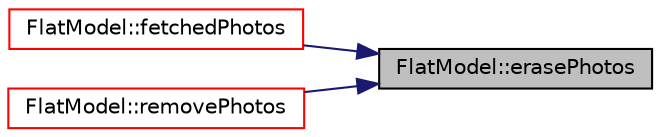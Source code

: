 digraph "FlatModel::erasePhotos"
{
 // LATEX_PDF_SIZE
  edge [fontname="Helvetica",fontsize="10",labelfontname="Helvetica",labelfontsize="10"];
  node [fontname="Helvetica",fontsize="10",shape=record];
  rankdir="RL";
  Node1 [label="FlatModel::erasePhotos",height=0.2,width=0.4,color="black", fillcolor="grey75", style="filled", fontcolor="black",tooltip=" "];
  Node1 -> Node2 [dir="back",color="midnightblue",fontsize="10",style="solid",fontname="Helvetica"];
  Node2 [label="FlatModel::fetchedPhotos",height=0.2,width=0.4,color="red", fillcolor="white", style="filled",URL="$class_flat_model.html#a592defb48c9e248c670c50350d8e663b",tooltip=" "];
  Node1 -> Node19 [dir="back",color="midnightblue",fontsize="10",style="solid",fontname="Helvetica"];
  Node19 [label="FlatModel::removePhotos",height=0.2,width=0.4,color="red", fillcolor="white", style="filled",URL="$class_flat_model.html#ab9fb6e274371e14fefea22b94235d657",tooltip=" "];
}
